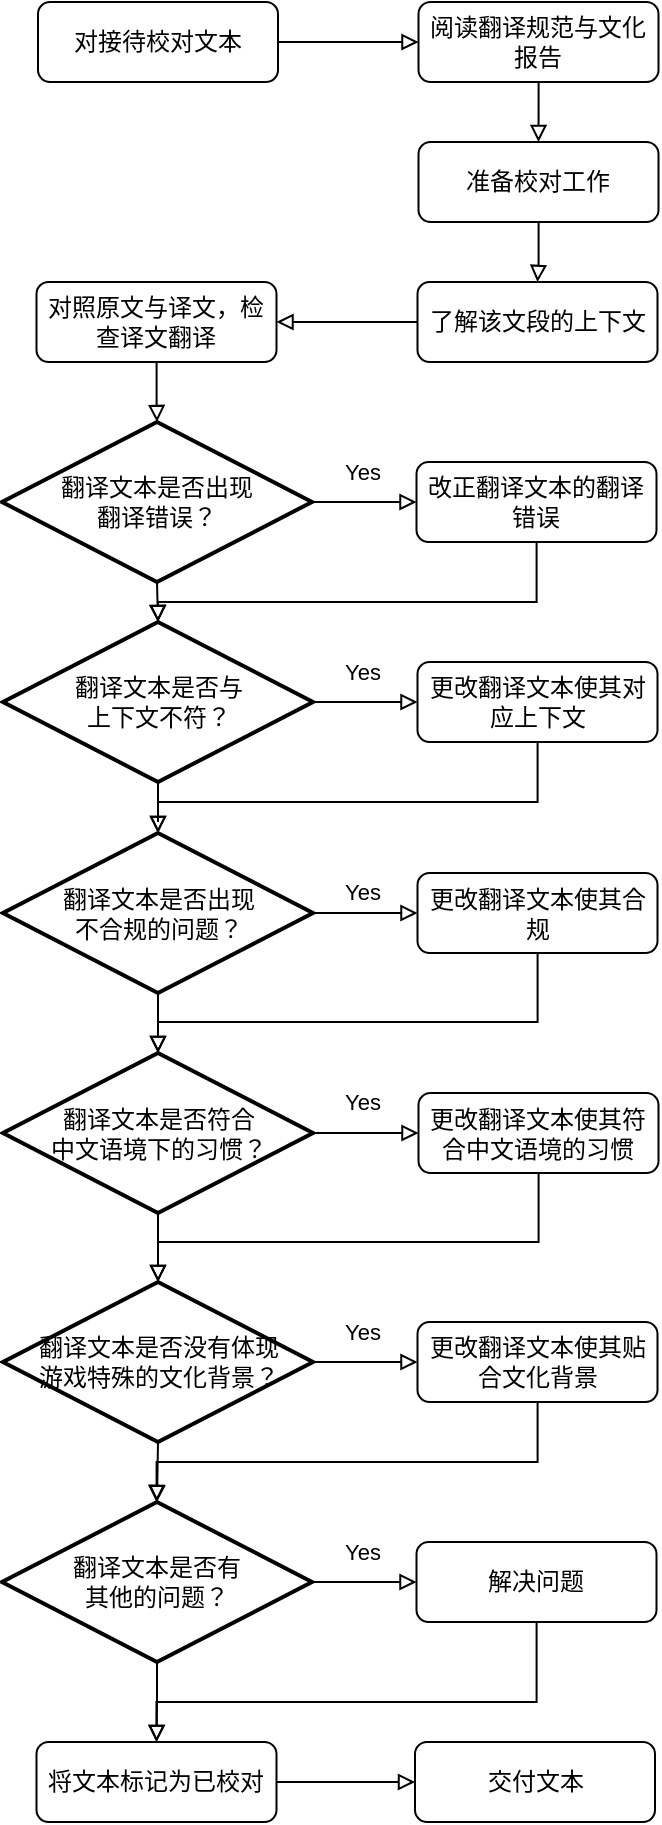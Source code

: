 <mxfile version="24.1.0" type="github">
  <diagram id="C5RBs43oDa-KdzZeNtuy" name="Page-1">
    <mxGraphModel dx="1119" dy="784" grid="1" gridSize="10" guides="1" tooltips="1" connect="1" arrows="1" fold="1" page="1" pageScale="1" pageWidth="827" pageHeight="1169" math="0" shadow="0">
      <root>
        <mxCell id="WIyWlLk6GJQsqaUBKTNV-0" />
        <mxCell id="WIyWlLk6GJQsqaUBKTNV-1" parent="WIyWlLk6GJQsqaUBKTNV-0" />
        <mxCell id="UHh26inLqbDqwKsDKZXt-2" style="edgeStyle=orthogonalEdgeStyle;rounded=0;orthogonalLoop=1;jettySize=auto;html=1;entryX=0;entryY=0.5;entryDx=0;entryDy=0;strokeColor=default;align=center;verticalAlign=middle;fontFamily=Helvetica;fontSize=11;fontColor=default;labelBackgroundColor=default;endArrow=block;endFill=0;" edge="1" parent="WIyWlLk6GJQsqaUBKTNV-1" source="WIyWlLk6GJQsqaUBKTNV-3" target="UHh26inLqbDqwKsDKZXt-0">
          <mxGeometry relative="1" as="geometry" />
        </mxCell>
        <mxCell id="WIyWlLk6GJQsqaUBKTNV-3" value="对接待校对文本" style="rounded=1;whiteSpace=wrap;html=1;fontSize=12;glass=0;strokeWidth=1;shadow=0;" parent="WIyWlLk6GJQsqaUBKTNV-1" vertex="1">
          <mxGeometry x="38" y="20" width="120" height="40" as="geometry" />
        </mxCell>
        <mxCell id="UHh26inLqbDqwKsDKZXt-5" style="edgeStyle=orthogonalEdgeStyle;rounded=0;orthogonalLoop=1;jettySize=auto;html=1;entryX=0.5;entryY=0;entryDx=0;entryDy=0;strokeColor=default;align=center;verticalAlign=middle;fontFamily=Helvetica;fontSize=11;fontColor=default;labelBackgroundColor=default;endArrow=block;endFill=0;" edge="1" parent="WIyWlLk6GJQsqaUBKTNV-1" source="UHh26inLqbDqwKsDKZXt-0" target="UHh26inLqbDqwKsDKZXt-1">
          <mxGeometry relative="1" as="geometry" />
        </mxCell>
        <mxCell id="UHh26inLqbDqwKsDKZXt-0" value="阅读翻译规范与文化报告" style="rounded=1;whiteSpace=wrap;html=1;fontSize=12;glass=0;strokeWidth=1;shadow=0;" vertex="1" parent="WIyWlLk6GJQsqaUBKTNV-1">
          <mxGeometry x="228.25" y="20" width="120" height="40" as="geometry" />
        </mxCell>
        <mxCell id="UHh26inLqbDqwKsDKZXt-6" style="edgeStyle=orthogonalEdgeStyle;rounded=0;orthogonalLoop=1;jettySize=auto;html=1;strokeColor=default;align=center;verticalAlign=middle;fontFamily=Helvetica;fontSize=11;fontColor=default;labelBackgroundColor=default;endArrow=block;endFill=0;entryX=0.5;entryY=0;entryDx=0;entryDy=0;" edge="1" parent="WIyWlLk6GJQsqaUBKTNV-1" source="UHh26inLqbDqwKsDKZXt-1" target="UHh26inLqbDqwKsDKZXt-12">
          <mxGeometry relative="1" as="geometry" />
        </mxCell>
        <mxCell id="UHh26inLqbDqwKsDKZXt-1" value="准备校对工作" style="rounded=1;whiteSpace=wrap;html=1;fontSize=12;glass=0;strokeWidth=1;shadow=0;" vertex="1" parent="WIyWlLk6GJQsqaUBKTNV-1">
          <mxGeometry x="228.25" y="90" width="120" height="40" as="geometry" />
        </mxCell>
        <mxCell id="UHh26inLqbDqwKsDKZXt-32" style="edgeStyle=orthogonalEdgeStyle;rounded=0;orthogonalLoop=1;jettySize=auto;html=1;strokeColor=default;align=center;verticalAlign=middle;fontFamily=Helvetica;fontSize=11;fontColor=default;labelBackgroundColor=default;endArrow=block;endFill=0;" edge="1" parent="WIyWlLk6GJQsqaUBKTNV-1" source="UHh26inLqbDqwKsDKZXt-3" target="UHh26inLqbDqwKsDKZXt-17">
          <mxGeometry relative="1" as="geometry" />
        </mxCell>
        <mxCell id="UHh26inLqbDqwKsDKZXt-3" value="&lt;div&gt;翻译文本是否出现&lt;/div&gt;&lt;div&gt;翻译错误？&lt;/div&gt;" style="strokeWidth=2;html=1;shape=mxgraph.flowchart.decision;whiteSpace=wrap;" vertex="1" parent="WIyWlLk6GJQsqaUBKTNV-1">
          <mxGeometry x="20" y="230" width="155" height="80" as="geometry" />
        </mxCell>
        <mxCell id="UHh26inLqbDqwKsDKZXt-4" value="对照原文与译文，检查译文翻译" style="rounded=1;whiteSpace=wrap;html=1;fontSize=12;glass=0;strokeWidth=1;shadow=0;" vertex="1" parent="WIyWlLk6GJQsqaUBKTNV-1">
          <mxGeometry x="37.25" y="160" width="120" height="40" as="geometry" />
        </mxCell>
        <mxCell id="UHh26inLqbDqwKsDKZXt-27" style="edgeStyle=orthogonalEdgeStyle;rounded=0;orthogonalLoop=1;jettySize=auto;html=1;strokeColor=default;align=center;verticalAlign=middle;fontFamily=Helvetica;fontSize=11;fontColor=default;labelBackgroundColor=default;endArrow=block;endFill=0;" edge="1" parent="WIyWlLk6GJQsqaUBKTNV-1" source="UHh26inLqbDqwKsDKZXt-8" target="UHh26inLqbDqwKsDKZXt-9">
          <mxGeometry relative="1" as="geometry" />
        </mxCell>
        <mxCell id="UHh26inLqbDqwKsDKZXt-35" style="edgeStyle=orthogonalEdgeStyle;rounded=0;orthogonalLoop=1;jettySize=auto;html=1;entryX=0;entryY=0.5;entryDx=0;entryDy=0;strokeColor=default;align=center;verticalAlign=middle;fontFamily=Helvetica;fontSize=11;fontColor=default;labelBackgroundColor=default;endArrow=block;endFill=0;" edge="1" parent="WIyWlLk6GJQsqaUBKTNV-1" source="UHh26inLqbDqwKsDKZXt-8" target="UHh26inLqbDqwKsDKZXt-20">
          <mxGeometry relative="1" as="geometry" />
        </mxCell>
        <mxCell id="UHh26inLqbDqwKsDKZXt-8" value="&lt;div&gt;翻译文本是否符合&lt;/div&gt;&lt;div&gt;中文语境下的习惯？&lt;/div&gt;" style="strokeWidth=2;html=1;shape=mxgraph.flowchart.decision;whiteSpace=wrap;" vertex="1" parent="WIyWlLk6GJQsqaUBKTNV-1">
          <mxGeometry x="20.5" y="545.5" width="155" height="80" as="geometry" />
        </mxCell>
        <mxCell id="UHh26inLqbDqwKsDKZXt-36" style="edgeStyle=orthogonalEdgeStyle;rounded=0;orthogonalLoop=1;jettySize=auto;html=1;entryX=0;entryY=0.5;entryDx=0;entryDy=0;strokeColor=default;align=center;verticalAlign=middle;fontFamily=Helvetica;fontSize=11;fontColor=default;labelBackgroundColor=default;endArrow=block;endFill=0;" edge="1" parent="WIyWlLk6GJQsqaUBKTNV-1" source="UHh26inLqbDqwKsDKZXt-9" target="UHh26inLqbDqwKsDKZXt-21">
          <mxGeometry relative="1" as="geometry" />
        </mxCell>
        <mxCell id="UHh26inLqbDqwKsDKZXt-9" value="&lt;div&gt;翻译文本是否没有体现&lt;/div&gt;&lt;div&gt;游戏特殊的文化背景？&lt;/div&gt;" style="strokeWidth=2;html=1;shape=mxgraph.flowchart.decision;whiteSpace=wrap;" vertex="1" parent="WIyWlLk6GJQsqaUBKTNV-1">
          <mxGeometry x="20.5" y="660" width="155" height="80" as="geometry" />
        </mxCell>
        <mxCell id="UHh26inLqbDqwKsDKZXt-34" style="edgeStyle=orthogonalEdgeStyle;rounded=0;orthogonalLoop=1;jettySize=auto;html=1;entryX=0;entryY=0.5;entryDx=0;entryDy=0;strokeColor=default;align=center;verticalAlign=middle;fontFamily=Helvetica;fontSize=11;fontColor=default;labelBackgroundColor=default;endArrow=block;endFill=0;" edge="1" parent="WIyWlLk6GJQsqaUBKTNV-1" source="UHh26inLqbDqwKsDKZXt-10" target="UHh26inLqbDqwKsDKZXt-19">
          <mxGeometry relative="1" as="geometry" />
        </mxCell>
        <mxCell id="UHh26inLqbDqwKsDKZXt-10" value="&lt;div&gt;翻译文本是否出现&lt;/div&gt;&lt;div&gt;不合规的问题？&lt;/div&gt;" style="strokeWidth=2;html=1;shape=mxgraph.flowchart.decision;whiteSpace=wrap;" vertex="1" parent="WIyWlLk6GJQsqaUBKTNV-1">
          <mxGeometry x="20.5" y="435.5" width="155" height="80" as="geometry" />
        </mxCell>
        <mxCell id="UHh26inLqbDqwKsDKZXt-31" style="edgeStyle=orthogonalEdgeStyle;rounded=0;orthogonalLoop=1;jettySize=auto;html=1;entryX=0;entryY=0.5;entryDx=0;entryDy=0;strokeColor=default;align=center;verticalAlign=middle;fontFamily=Helvetica;fontSize=11;fontColor=default;labelBackgroundColor=default;endArrow=block;endFill=0;" edge="1" parent="WIyWlLk6GJQsqaUBKTNV-1" source="UHh26inLqbDqwKsDKZXt-11" target="UHh26inLqbDqwKsDKZXt-16">
          <mxGeometry relative="1" as="geometry" />
        </mxCell>
        <mxCell id="UHh26inLqbDqwKsDKZXt-11" value="将文本标记为已校对" style="rounded=1;whiteSpace=wrap;html=1;fontSize=12;glass=0;strokeWidth=1;shadow=0;" vertex="1" parent="WIyWlLk6GJQsqaUBKTNV-1">
          <mxGeometry x="37.25" y="890" width="120" height="40" as="geometry" />
        </mxCell>
        <mxCell id="UHh26inLqbDqwKsDKZXt-13" style="edgeStyle=orthogonalEdgeStyle;rounded=0;orthogonalLoop=1;jettySize=auto;html=1;strokeColor=default;align=center;verticalAlign=middle;fontFamily=Helvetica;fontSize=11;fontColor=default;labelBackgroundColor=default;endArrow=block;endFill=0;" edge="1" parent="WIyWlLk6GJQsqaUBKTNV-1" source="UHh26inLqbDqwKsDKZXt-12" target="UHh26inLqbDqwKsDKZXt-4">
          <mxGeometry relative="1" as="geometry" />
        </mxCell>
        <mxCell id="UHh26inLqbDqwKsDKZXt-12" value="了解该文段的上下文" style="rounded=1;whiteSpace=wrap;html=1;fontSize=12;glass=0;strokeWidth=1;shadow=0;" vertex="1" parent="WIyWlLk6GJQsqaUBKTNV-1">
          <mxGeometry x="227.75" y="160" width="120" height="40" as="geometry" />
        </mxCell>
        <mxCell id="UHh26inLqbDqwKsDKZXt-33" style="edgeStyle=orthogonalEdgeStyle;rounded=0;orthogonalLoop=1;jettySize=auto;html=1;strokeColor=default;align=center;verticalAlign=middle;fontFamily=Helvetica;fontSize=11;fontColor=default;labelBackgroundColor=default;endArrow=block;endFill=0;" edge="1" parent="WIyWlLk6GJQsqaUBKTNV-1" source="UHh26inLqbDqwKsDKZXt-14" target="UHh26inLqbDqwKsDKZXt-18">
          <mxGeometry relative="1" as="geometry" />
        </mxCell>
        <mxCell id="UHh26inLqbDqwKsDKZXt-14" value="&lt;div&gt;翻译文本是否与&lt;/div&gt;&lt;div&gt;上下文不符？&lt;/div&gt;" style="strokeWidth=2;html=1;shape=mxgraph.flowchart.decision;whiteSpace=wrap;" vertex="1" parent="WIyWlLk6GJQsqaUBKTNV-1">
          <mxGeometry x="20.5" y="330" width="155" height="80" as="geometry" />
        </mxCell>
        <mxCell id="UHh26inLqbDqwKsDKZXt-30" style="edgeStyle=orthogonalEdgeStyle;rounded=0;orthogonalLoop=1;jettySize=auto;html=1;strokeColor=default;align=center;verticalAlign=middle;fontFamily=Helvetica;fontSize=11;fontColor=default;labelBackgroundColor=default;endArrow=block;endFill=0;" edge="1" parent="WIyWlLk6GJQsqaUBKTNV-1" source="UHh26inLqbDqwKsDKZXt-15" target="UHh26inLqbDqwKsDKZXt-11">
          <mxGeometry relative="1" as="geometry" />
        </mxCell>
        <mxCell id="UHh26inLqbDqwKsDKZXt-37" style="edgeStyle=orthogonalEdgeStyle;rounded=0;orthogonalLoop=1;jettySize=auto;html=1;entryX=0;entryY=0.5;entryDx=0;entryDy=0;strokeColor=default;align=center;verticalAlign=middle;fontFamily=Helvetica;fontSize=11;fontColor=default;labelBackgroundColor=default;endArrow=block;endFill=0;" edge="1" parent="WIyWlLk6GJQsqaUBKTNV-1" source="UHh26inLqbDqwKsDKZXt-15" target="UHh26inLqbDqwKsDKZXt-22">
          <mxGeometry relative="1" as="geometry" />
        </mxCell>
        <mxCell id="UHh26inLqbDqwKsDKZXt-15" value="&lt;div&gt;翻译文本是否有&lt;/div&gt;&lt;div&gt;其他的问题？&lt;/div&gt;" style="strokeWidth=2;html=1;shape=mxgraph.flowchart.decision;whiteSpace=wrap;" vertex="1" parent="WIyWlLk6GJQsqaUBKTNV-1">
          <mxGeometry x="20" y="770" width="155" height="80" as="geometry" />
        </mxCell>
        <mxCell id="UHh26inLqbDqwKsDKZXt-16" value="交付文本" style="rounded=1;whiteSpace=wrap;html=1;fontSize=12;glass=0;strokeWidth=1;shadow=0;" vertex="1" parent="WIyWlLk6GJQsqaUBKTNV-1">
          <mxGeometry x="226.5" y="890" width="120" height="40" as="geometry" />
        </mxCell>
        <mxCell id="UHh26inLqbDqwKsDKZXt-17" value="改正翻译文本的翻译错误" style="rounded=1;whiteSpace=wrap;html=1;fontSize=12;glass=0;strokeWidth=1;shadow=0;" vertex="1" parent="WIyWlLk6GJQsqaUBKTNV-1">
          <mxGeometry x="227.25" y="250" width="120" height="40" as="geometry" />
        </mxCell>
        <mxCell id="UHh26inLqbDqwKsDKZXt-18" value="更改翻译文本使其对应上下文" style="rounded=1;whiteSpace=wrap;html=1;fontSize=12;glass=0;strokeWidth=1;shadow=0;" vertex="1" parent="WIyWlLk6GJQsqaUBKTNV-1">
          <mxGeometry x="227.75" y="350" width="120" height="40" as="geometry" />
        </mxCell>
        <mxCell id="UHh26inLqbDqwKsDKZXt-19" value="更改翻译文本使其合规" style="rounded=1;whiteSpace=wrap;html=1;fontSize=12;glass=0;strokeWidth=1;shadow=0;" vertex="1" parent="WIyWlLk6GJQsqaUBKTNV-1">
          <mxGeometry x="227.75" y="455.5" width="120" height="40" as="geometry" />
        </mxCell>
        <mxCell id="UHh26inLqbDqwKsDKZXt-20" value="更改翻译文本使其符合中文语境的习惯" style="rounded=1;whiteSpace=wrap;html=1;fontSize=12;glass=0;strokeWidth=1;shadow=0;" vertex="1" parent="WIyWlLk6GJQsqaUBKTNV-1">
          <mxGeometry x="228.25" y="565.5" width="120" height="40" as="geometry" />
        </mxCell>
        <mxCell id="UHh26inLqbDqwKsDKZXt-39" style="edgeStyle=orthogonalEdgeStyle;rounded=0;orthogonalLoop=1;jettySize=auto;html=1;strokeColor=default;align=center;verticalAlign=middle;fontFamily=Helvetica;fontSize=11;fontColor=default;labelBackgroundColor=default;endArrow=block;endFill=0;" edge="1" parent="WIyWlLk6GJQsqaUBKTNV-1" source="UHh26inLqbDqwKsDKZXt-21">
          <mxGeometry relative="1" as="geometry">
            <mxPoint x="97.25" y="770" as="targetPoint" />
            <Array as="points">
              <mxPoint x="287.25" y="750" />
              <mxPoint x="97.25" y="750" />
            </Array>
          </mxGeometry>
        </mxCell>
        <mxCell id="UHh26inLqbDqwKsDKZXt-21" value="更改翻译文本使其贴合文化背景" style="rounded=1;whiteSpace=wrap;html=1;fontSize=12;glass=0;strokeWidth=1;shadow=0;" vertex="1" parent="WIyWlLk6GJQsqaUBKTNV-1">
          <mxGeometry x="227.75" y="680" width="120" height="40" as="geometry" />
        </mxCell>
        <mxCell id="UHh26inLqbDqwKsDKZXt-38" style="edgeStyle=orthogonalEdgeStyle;rounded=0;orthogonalLoop=1;jettySize=auto;html=1;strokeColor=default;align=center;verticalAlign=middle;fontFamily=Helvetica;fontSize=11;fontColor=default;labelBackgroundColor=default;endArrow=block;endFill=0;" edge="1" parent="WIyWlLk6GJQsqaUBKTNV-1" source="UHh26inLqbDqwKsDKZXt-22" target="UHh26inLqbDqwKsDKZXt-11">
          <mxGeometry relative="1" as="geometry">
            <Array as="points">
              <mxPoint x="287.25" y="870" />
              <mxPoint x="97.25" y="870" />
            </Array>
          </mxGeometry>
        </mxCell>
        <mxCell id="UHh26inLqbDqwKsDKZXt-22" value="解决问题" style="rounded=1;whiteSpace=wrap;html=1;fontSize=12;glass=0;strokeWidth=1;shadow=0;" vertex="1" parent="WIyWlLk6GJQsqaUBKTNV-1">
          <mxGeometry x="227.25" y="790" width="120" height="40" as="geometry" />
        </mxCell>
        <mxCell id="UHh26inLqbDqwKsDKZXt-23" style="edgeStyle=orthogonalEdgeStyle;rounded=0;orthogonalLoop=1;jettySize=auto;html=1;entryX=0.5;entryY=0;entryDx=0;entryDy=0;entryPerimeter=0;strokeColor=default;align=center;verticalAlign=middle;fontFamily=Helvetica;fontSize=11;fontColor=default;labelBackgroundColor=default;endArrow=block;endFill=0;" edge="1" parent="WIyWlLk6GJQsqaUBKTNV-1" source="UHh26inLqbDqwKsDKZXt-4" target="UHh26inLqbDqwKsDKZXt-3">
          <mxGeometry relative="1" as="geometry" />
        </mxCell>
        <mxCell id="UHh26inLqbDqwKsDKZXt-24" style="edgeStyle=orthogonalEdgeStyle;rounded=0;orthogonalLoop=1;jettySize=auto;html=1;exitX=0.5;exitY=1;exitDx=0;exitDy=0;exitPerimeter=0;entryX=0.5;entryY=0;entryDx=0;entryDy=0;entryPerimeter=0;strokeColor=default;align=center;verticalAlign=middle;fontFamily=Helvetica;fontSize=11;fontColor=default;labelBackgroundColor=default;endArrow=block;endFill=0;" edge="1" parent="WIyWlLk6GJQsqaUBKTNV-1" source="UHh26inLqbDqwKsDKZXt-3" target="UHh26inLqbDqwKsDKZXt-14">
          <mxGeometry relative="1" as="geometry" />
        </mxCell>
        <mxCell id="UHh26inLqbDqwKsDKZXt-25" style="edgeStyle=orthogonalEdgeStyle;rounded=0;orthogonalLoop=1;jettySize=auto;html=1;entryX=0.5;entryY=0;entryDx=0;entryDy=0;entryPerimeter=0;strokeColor=default;align=center;verticalAlign=middle;fontFamily=Helvetica;fontSize=11;fontColor=default;labelBackgroundColor=default;endArrow=block;endFill=0;" edge="1" parent="WIyWlLk6GJQsqaUBKTNV-1" source="UHh26inLqbDqwKsDKZXt-14" target="UHh26inLqbDqwKsDKZXt-10">
          <mxGeometry relative="1" as="geometry" />
        </mxCell>
        <mxCell id="UHh26inLqbDqwKsDKZXt-26" style="edgeStyle=orthogonalEdgeStyle;rounded=0;orthogonalLoop=1;jettySize=auto;html=1;entryX=0.5;entryY=0;entryDx=0;entryDy=0;entryPerimeter=0;strokeColor=default;align=center;verticalAlign=middle;fontFamily=Helvetica;fontSize=11;fontColor=default;labelBackgroundColor=default;endArrow=block;endFill=0;" edge="1" parent="WIyWlLk6GJQsqaUBKTNV-1" source="UHh26inLqbDqwKsDKZXt-10" target="UHh26inLqbDqwKsDKZXt-8">
          <mxGeometry relative="1" as="geometry" />
        </mxCell>
        <mxCell id="UHh26inLqbDqwKsDKZXt-29" style="edgeStyle=orthogonalEdgeStyle;rounded=0;orthogonalLoop=1;jettySize=auto;html=1;exitX=0.5;exitY=1;exitDx=0;exitDy=0;exitPerimeter=0;entryX=0.5;entryY=0;entryDx=0;entryDy=0;entryPerimeter=0;strokeColor=default;align=center;verticalAlign=middle;fontFamily=Helvetica;fontSize=11;fontColor=default;labelBackgroundColor=default;endArrow=block;endFill=0;" edge="1" parent="WIyWlLk6GJQsqaUBKTNV-1" source="UHh26inLqbDqwKsDKZXt-9" target="UHh26inLqbDqwKsDKZXt-15">
          <mxGeometry relative="1" as="geometry" />
        </mxCell>
        <mxCell id="UHh26inLqbDqwKsDKZXt-40" style="edgeStyle=orthogonalEdgeStyle;rounded=0;orthogonalLoop=1;jettySize=auto;html=1;entryX=0.5;entryY=0;entryDx=0;entryDy=0;entryPerimeter=0;strokeColor=default;align=center;verticalAlign=middle;fontFamily=Helvetica;fontSize=11;fontColor=default;labelBackgroundColor=default;endArrow=block;endFill=0;" edge="1" parent="WIyWlLk6GJQsqaUBKTNV-1" source="UHh26inLqbDqwKsDKZXt-20" target="UHh26inLqbDqwKsDKZXt-9">
          <mxGeometry relative="1" as="geometry">
            <Array as="points">
              <mxPoint x="288.25" y="640" />
              <mxPoint x="98.25" y="640" />
            </Array>
          </mxGeometry>
        </mxCell>
        <mxCell id="UHh26inLqbDqwKsDKZXt-41" style="edgeStyle=orthogonalEdgeStyle;rounded=0;orthogonalLoop=1;jettySize=auto;html=1;entryX=0.5;entryY=0;entryDx=0;entryDy=0;entryPerimeter=0;strokeColor=default;align=center;verticalAlign=middle;fontFamily=Helvetica;fontSize=11;fontColor=default;labelBackgroundColor=default;endArrow=block;endFill=0;" edge="1" parent="WIyWlLk6GJQsqaUBKTNV-1" source="UHh26inLqbDqwKsDKZXt-19" target="UHh26inLqbDqwKsDKZXt-8">
          <mxGeometry relative="1" as="geometry">
            <Array as="points">
              <mxPoint x="287.25" y="530" />
              <mxPoint x="98.25" y="530" />
            </Array>
          </mxGeometry>
        </mxCell>
        <mxCell id="UHh26inLqbDqwKsDKZXt-42" style="edgeStyle=orthogonalEdgeStyle;rounded=0;orthogonalLoop=1;jettySize=auto;html=1;entryX=0.5;entryY=0;entryDx=0;entryDy=0;entryPerimeter=0;strokeColor=default;align=center;verticalAlign=middle;fontFamily=Helvetica;fontSize=11;fontColor=default;labelBackgroundColor=default;endArrow=block;endFill=0;" edge="1" parent="WIyWlLk6GJQsqaUBKTNV-1" source="UHh26inLqbDqwKsDKZXt-18" target="UHh26inLqbDqwKsDKZXt-10">
          <mxGeometry relative="1" as="geometry">
            <Array as="points">
              <mxPoint x="287.25" y="420" />
              <mxPoint x="98.25" y="420" />
            </Array>
          </mxGeometry>
        </mxCell>
        <mxCell id="UHh26inLqbDqwKsDKZXt-43" style="edgeStyle=orthogonalEdgeStyle;rounded=0;orthogonalLoop=1;jettySize=auto;html=1;entryX=0.5;entryY=0;entryDx=0;entryDy=0;entryPerimeter=0;strokeColor=default;align=center;verticalAlign=middle;fontFamily=Helvetica;fontSize=11;fontColor=default;labelBackgroundColor=default;endArrow=block;endFill=0;" edge="1" parent="WIyWlLk6GJQsqaUBKTNV-1" source="UHh26inLqbDqwKsDKZXt-17" target="UHh26inLqbDqwKsDKZXt-14">
          <mxGeometry relative="1" as="geometry">
            <Array as="points">
              <mxPoint x="287.25" y="320" />
              <mxPoint x="98.25" y="320" />
            </Array>
          </mxGeometry>
        </mxCell>
        <mxCell id="UHh26inLqbDqwKsDKZXt-44" value="Yes" style="text;html=1;align=center;verticalAlign=middle;resizable=0;points=[];autosize=1;strokeColor=none;fillColor=none;fontFamily=Helvetica;fontSize=11;fontColor=default;labelBackgroundColor=default;" vertex="1" parent="WIyWlLk6GJQsqaUBKTNV-1">
          <mxGeometry x="180" y="240" width="40" height="30" as="geometry" />
        </mxCell>
        <mxCell id="UHh26inLqbDqwKsDKZXt-45" value="Yes" style="text;html=1;align=center;verticalAlign=middle;resizable=0;points=[];autosize=1;strokeColor=none;fillColor=none;fontFamily=Helvetica;fontSize=11;fontColor=default;labelBackgroundColor=default;" vertex="1" parent="WIyWlLk6GJQsqaUBKTNV-1">
          <mxGeometry x="180" y="340" width="40" height="30" as="geometry" />
        </mxCell>
        <mxCell id="UHh26inLqbDqwKsDKZXt-46" value="Yes" style="text;html=1;align=center;verticalAlign=middle;resizable=0;points=[];autosize=1;strokeColor=none;fillColor=none;fontFamily=Helvetica;fontSize=11;fontColor=default;labelBackgroundColor=default;" vertex="1" parent="WIyWlLk6GJQsqaUBKTNV-1">
          <mxGeometry x="180" y="450" width="40" height="30" as="geometry" />
        </mxCell>
        <mxCell id="UHh26inLqbDqwKsDKZXt-47" value="Yes" style="text;html=1;align=center;verticalAlign=middle;resizable=0;points=[];autosize=1;strokeColor=none;fillColor=none;fontFamily=Helvetica;fontSize=11;fontColor=default;labelBackgroundColor=default;" vertex="1" parent="WIyWlLk6GJQsqaUBKTNV-1">
          <mxGeometry x="180" y="555" width="40" height="30" as="geometry" />
        </mxCell>
        <mxCell id="UHh26inLqbDqwKsDKZXt-48" value="Yes" style="text;html=1;align=center;verticalAlign=middle;resizable=0;points=[];autosize=1;strokeColor=none;fillColor=none;fontFamily=Helvetica;fontSize=11;fontColor=default;labelBackgroundColor=default;" vertex="1" parent="WIyWlLk6GJQsqaUBKTNV-1">
          <mxGeometry x="180" y="670" width="40" height="30" as="geometry" />
        </mxCell>
        <mxCell id="UHh26inLqbDqwKsDKZXt-49" value="Yes" style="text;html=1;align=center;verticalAlign=middle;resizable=0;points=[];autosize=1;strokeColor=none;fillColor=none;fontFamily=Helvetica;fontSize=11;fontColor=default;labelBackgroundColor=default;" vertex="1" parent="WIyWlLk6GJQsqaUBKTNV-1">
          <mxGeometry x="180" y="780" width="40" height="30" as="geometry" />
        </mxCell>
      </root>
    </mxGraphModel>
  </diagram>
</mxfile>
